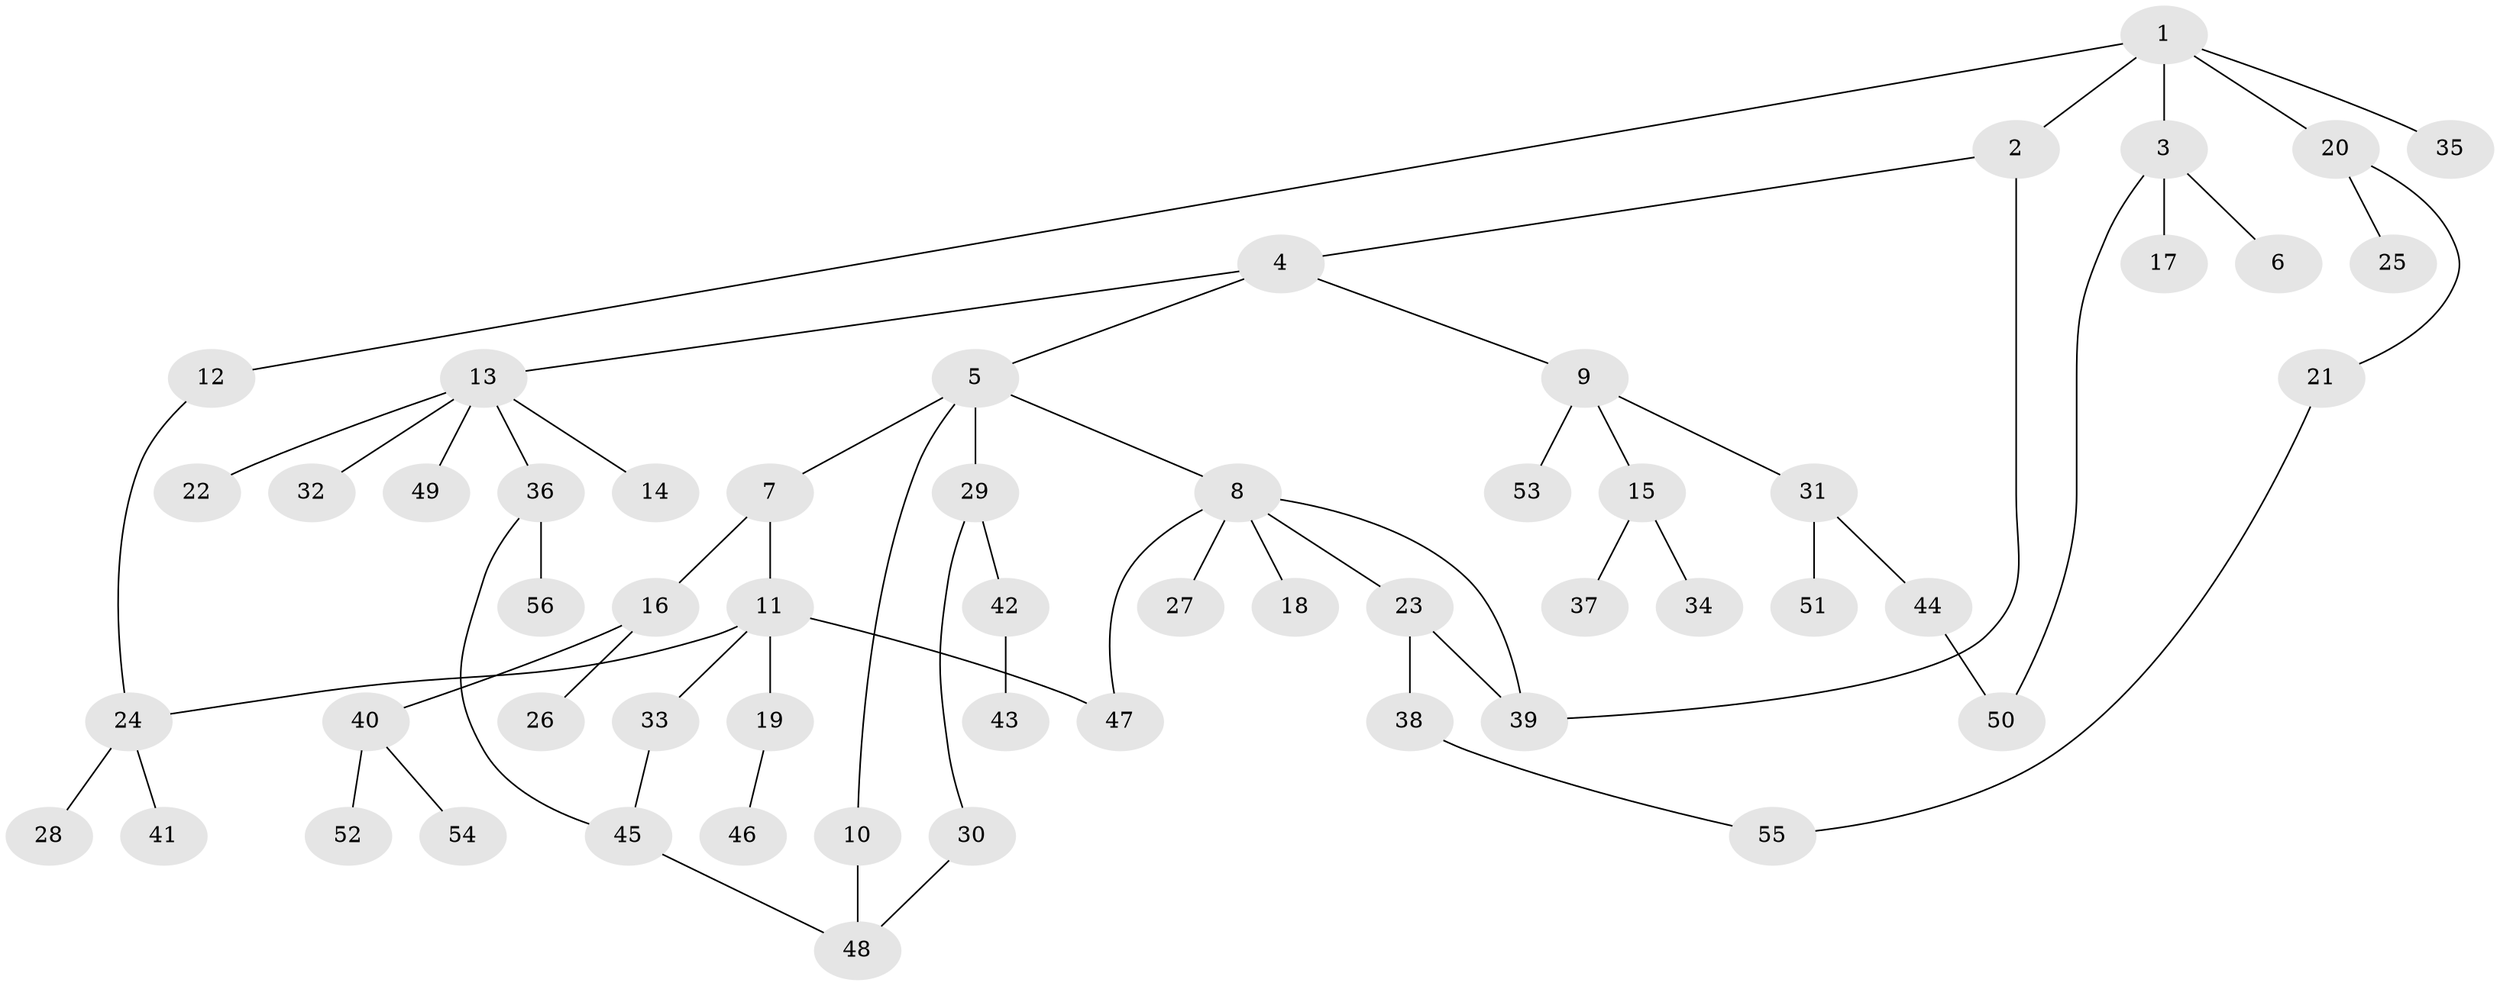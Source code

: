 // Generated by graph-tools (version 1.1) at 2025/10/02/27/25 16:10:53]
// undirected, 56 vertices, 64 edges
graph export_dot {
graph [start="1"]
  node [color=gray90,style=filled];
  1;
  2;
  3;
  4;
  5;
  6;
  7;
  8;
  9;
  10;
  11;
  12;
  13;
  14;
  15;
  16;
  17;
  18;
  19;
  20;
  21;
  22;
  23;
  24;
  25;
  26;
  27;
  28;
  29;
  30;
  31;
  32;
  33;
  34;
  35;
  36;
  37;
  38;
  39;
  40;
  41;
  42;
  43;
  44;
  45;
  46;
  47;
  48;
  49;
  50;
  51;
  52;
  53;
  54;
  55;
  56;
  1 -- 2;
  1 -- 3;
  1 -- 12;
  1 -- 20;
  1 -- 35;
  2 -- 4;
  2 -- 39;
  3 -- 6;
  3 -- 17;
  3 -- 50;
  4 -- 5;
  4 -- 9;
  4 -- 13;
  5 -- 7;
  5 -- 8;
  5 -- 10;
  5 -- 29;
  7 -- 11;
  7 -- 16;
  8 -- 18;
  8 -- 23;
  8 -- 27;
  8 -- 39;
  8 -- 47;
  9 -- 15;
  9 -- 31;
  9 -- 53;
  10 -- 48;
  11 -- 19;
  11 -- 24;
  11 -- 33;
  11 -- 47;
  12 -- 24;
  13 -- 14;
  13 -- 22;
  13 -- 32;
  13 -- 36;
  13 -- 49;
  15 -- 34;
  15 -- 37;
  16 -- 26;
  16 -- 40;
  19 -- 46;
  20 -- 21;
  20 -- 25;
  21 -- 55;
  23 -- 38;
  23 -- 39;
  24 -- 28;
  24 -- 41;
  29 -- 30;
  29 -- 42;
  30 -- 48;
  31 -- 44;
  31 -- 51;
  33 -- 45;
  36 -- 56;
  36 -- 45;
  38 -- 55;
  40 -- 52;
  40 -- 54;
  42 -- 43;
  44 -- 50;
  45 -- 48;
}
